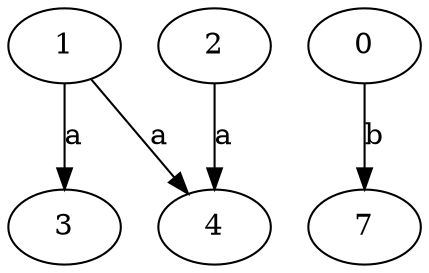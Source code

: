 strict digraph  {
1;
2;
0;
3;
4;
7;
1 -> 3  [label=a];
1 -> 4  [label=a];
2 -> 4  [label=a];
0 -> 7  [label=b];
}

